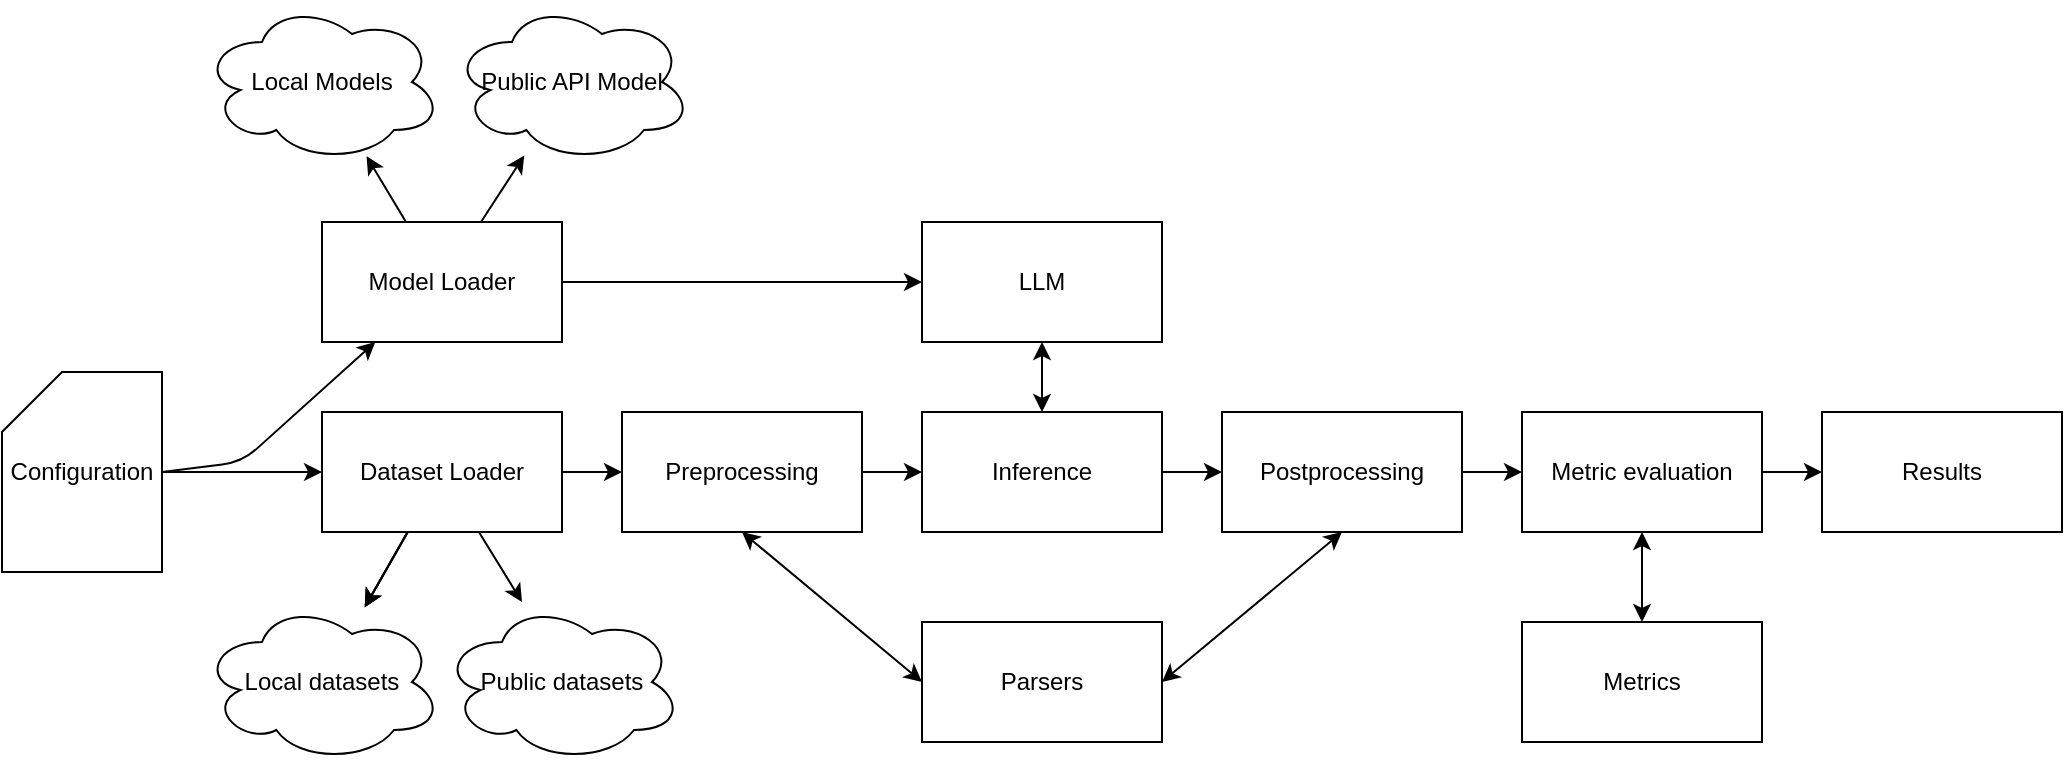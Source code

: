<mxfile>
    <diagram id="lwaumMZ1NXGXSuICMEDL" name="Page-1">
        <mxGraphModel dx="956" dy="467" grid="1" gridSize="10" guides="1" tooltips="1" connect="1" arrows="1" fold="1" page="1" pageScale="1" pageWidth="850" pageHeight="1100" math="0" shadow="0">
            <root>
                <mxCell id="0"/>
                <mxCell id="1" parent="0"/>
                <mxCell id="9" value="" style="edgeStyle=none;html=1;exitX=1;exitY=0.5;exitDx=0;exitDy=0;exitPerimeter=0;" edge="1" parent="1" source="41" target="8">
                    <mxGeometry relative="1" as="geometry">
                        <mxPoint x="160" y="363.333" as="sourcePoint"/>
                        <Array as="points">
                            <mxPoint x="200" y="390"/>
                        </Array>
                    </mxGeometry>
                </mxCell>
                <mxCell id="11" value="" style="edgeStyle=none;html=1;exitX=1;exitY=0.5;exitDx=0;exitDy=0;exitPerimeter=0;" edge="1" parent="1" source="41" target="10">
                    <mxGeometry relative="1" as="geometry">
                        <mxPoint x="160" y="395" as="sourcePoint"/>
                    </mxGeometry>
                </mxCell>
                <mxCell id="28" value="" style="edgeStyle=none;html=1;" edge="1" parent="1" source="8" target="27">
                    <mxGeometry relative="1" as="geometry"/>
                </mxCell>
                <mxCell id="30" value="" style="edgeStyle=none;html=1;" edge="1" parent="1" source="8" target="29">
                    <mxGeometry relative="1" as="geometry"/>
                </mxCell>
                <mxCell id="37" style="edgeStyle=none;html=1;entryX=0;entryY=0.5;entryDx=0;entryDy=0;" edge="1" parent="1" source="8" target="38">
                    <mxGeometry relative="1" as="geometry">
                        <mxPoint x="630" y="300" as="targetPoint"/>
                    </mxGeometry>
                </mxCell>
                <mxCell id="8" value="Model Loader" style="whiteSpace=wrap;html=1;fontStyle=0;startSize=30;" vertex="1" parent="1">
                    <mxGeometry x="240" y="270" width="120" height="60" as="geometry"/>
                </mxCell>
                <mxCell id="15" value="" style="edgeStyle=none;html=1;" edge="1" parent="1" source="10" target="14">
                    <mxGeometry relative="1" as="geometry"/>
                </mxCell>
                <mxCell id="32" value="" style="edgeStyle=none;html=1;" edge="1" parent="1" source="10" target="31">
                    <mxGeometry relative="1" as="geometry"/>
                </mxCell>
                <mxCell id="33" value="" style="edgeStyle=none;html=1;" edge="1" parent="1" source="10" target="31">
                    <mxGeometry relative="1" as="geometry"/>
                </mxCell>
                <mxCell id="34" value="" style="edgeStyle=none;html=1;" edge="1" parent="1" source="10" target="31">
                    <mxGeometry relative="1" as="geometry"/>
                </mxCell>
                <mxCell id="35" style="edgeStyle=none;html=1;" edge="1" parent="1" source="10">
                    <mxGeometry relative="1" as="geometry">
                        <mxPoint x="340" y="460" as="targetPoint"/>
                    </mxGeometry>
                </mxCell>
                <mxCell id="10" value="Dataset Loader" style="whiteSpace=wrap;html=1;fontStyle=0;startSize=30;" vertex="1" parent="1">
                    <mxGeometry x="240" y="365" width="120" height="60" as="geometry"/>
                </mxCell>
                <mxCell id="20" value="" style="edgeStyle=none;html=1;" edge="1" parent="1" source="14" target="19">
                    <mxGeometry relative="1" as="geometry"/>
                </mxCell>
                <mxCell id="14" value="Preprocessing" style="whiteSpace=wrap;html=1;fixedSize=1;fontStyle=0;startSize=30;" vertex="1" parent="1">
                    <mxGeometry x="390" y="365" width="120" height="60" as="geometry"/>
                </mxCell>
                <mxCell id="22" value="" style="edgeStyle=none;html=1;" edge="1" parent="1" source="19" target="21">
                    <mxGeometry relative="1" as="geometry"/>
                </mxCell>
                <mxCell id="19" value="Inference" style="whiteSpace=wrap;html=1;fixedSize=1;fontStyle=0;startSize=30;" vertex="1" parent="1">
                    <mxGeometry x="540" y="365" width="120" height="60" as="geometry"/>
                </mxCell>
                <mxCell id="24" value="" style="edgeStyle=none;html=1;" edge="1" parent="1" source="21" target="23">
                    <mxGeometry relative="1" as="geometry"/>
                </mxCell>
                <mxCell id="21" value="Postprocessing" style="whiteSpace=wrap;html=1;fixedSize=1;fontStyle=0;startSize=30;" vertex="1" parent="1">
                    <mxGeometry x="690" y="365" width="120" height="60" as="geometry"/>
                </mxCell>
                <mxCell id="26" value="" style="edgeStyle=none;html=1;" edge="1" parent="1" source="23" target="25">
                    <mxGeometry relative="1" as="geometry"/>
                </mxCell>
                <mxCell id="47" style="edgeStyle=none;html=1;entryX=0.5;entryY=0;entryDx=0;entryDy=0;startArrow=classic;startFill=1;" edge="1" parent="1" source="23" target="46">
                    <mxGeometry relative="1" as="geometry"/>
                </mxCell>
                <mxCell id="23" value="Metric evaluation" style="whiteSpace=wrap;html=1;fixedSize=1;fontStyle=0;startSize=30;" vertex="1" parent="1">
                    <mxGeometry x="840" y="365" width="120" height="60" as="geometry"/>
                </mxCell>
                <mxCell id="25" value="Results" style="whiteSpace=wrap;html=1;backgroundOutline=1;fontStyle=0;startSize=30;" vertex="1" parent="1">
                    <mxGeometry x="990" y="365" width="120" height="60" as="geometry"/>
                </mxCell>
                <mxCell id="27" value="Public API Model" style="ellipse;shape=cloud;whiteSpace=wrap;html=1;fontStyle=0;startSize=30;" vertex="1" parent="1">
                    <mxGeometry x="305" y="160" width="120" height="80" as="geometry"/>
                </mxCell>
                <mxCell id="29" value="Local Models" style="ellipse;shape=cloud;whiteSpace=wrap;html=1;fontStyle=0;startSize=30;" vertex="1" parent="1">
                    <mxGeometry x="180" y="160" width="120" height="80" as="geometry"/>
                </mxCell>
                <mxCell id="31" value="Local datasets" style="ellipse;shape=cloud;whiteSpace=wrap;html=1;fontStyle=0;startSize=30;" vertex="1" parent="1">
                    <mxGeometry x="180" y="460" width="120" height="80" as="geometry"/>
                </mxCell>
                <mxCell id="36" value="Public datasets" style="ellipse;shape=cloud;whiteSpace=wrap;html=1;fontStyle=0;startSize=30;" vertex="1" parent="1">
                    <mxGeometry x="300" y="460" width="120" height="80" as="geometry"/>
                </mxCell>
                <mxCell id="38" value="LLM" style="rounded=0;whiteSpace=wrap;html=1;" vertex="1" parent="1">
                    <mxGeometry x="540" y="270" width="120" height="60" as="geometry"/>
                </mxCell>
                <mxCell id="40" value="" style="endArrow=classic;startArrow=classic;html=1;entryX=0.5;entryY=1;entryDx=0;entryDy=0;" edge="1" parent="1" source="19" target="38">
                    <mxGeometry width="50" height="50" relative="1" as="geometry">
                        <mxPoint x="640" y="380" as="sourcePoint"/>
                        <mxPoint x="690" y="330" as="targetPoint"/>
                    </mxGeometry>
                </mxCell>
                <mxCell id="41" value="Configuration" style="shape=card;whiteSpace=wrap;html=1;" vertex="1" parent="1">
                    <mxGeometry x="80" y="345" width="80" height="100" as="geometry"/>
                </mxCell>
                <mxCell id="43" value="Parsers" style="rounded=0;whiteSpace=wrap;html=1;" vertex="1" parent="1">
                    <mxGeometry x="540" y="470" width="120" height="60" as="geometry"/>
                </mxCell>
                <mxCell id="44" value="" style="endArrow=classic;startArrow=classic;html=1;entryX=0;entryY=0.5;entryDx=0;entryDy=0;exitX=0.5;exitY=1;exitDx=0;exitDy=0;" edge="1" parent="1" source="14" target="43">
                    <mxGeometry width="50" height="50" relative="1" as="geometry">
                        <mxPoint x="450" y="560" as="sourcePoint"/>
                        <mxPoint x="500" y="510" as="targetPoint"/>
                    </mxGeometry>
                </mxCell>
                <mxCell id="45" value="" style="endArrow=classic;startArrow=classic;html=1;exitX=1;exitY=0.5;exitDx=0;exitDy=0;entryX=0.5;entryY=1;entryDx=0;entryDy=0;" edge="1" parent="1" source="43" target="21">
                    <mxGeometry width="50" height="50" relative="1" as="geometry">
                        <mxPoint x="670" y="690" as="sourcePoint"/>
                        <mxPoint x="720" y="640" as="targetPoint"/>
                    </mxGeometry>
                </mxCell>
                <mxCell id="46" value="Metrics" style="rounded=0;whiteSpace=wrap;html=1;" vertex="1" parent="1">
                    <mxGeometry x="840" y="470" width="120" height="60" as="geometry"/>
                </mxCell>
            </root>
        </mxGraphModel>
    </diagram>
</mxfile>
